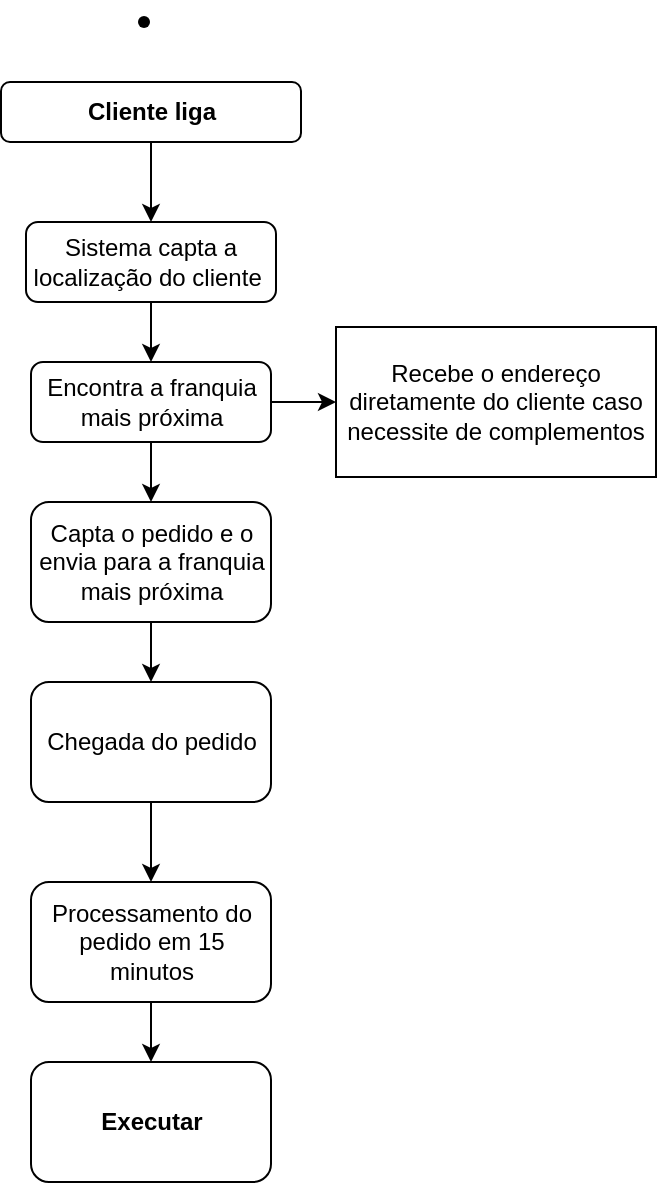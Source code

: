 <mxfile version="24.7.13">
  <diagram name="Página-1" id="nzDrDzXbF5Iy9YIPnIax">
    <mxGraphModel dx="840" dy="452" grid="1" gridSize="10" guides="1" tooltips="1" connect="1" arrows="1" fold="1" page="1" pageScale="1" pageWidth="827" pageHeight="1169" math="0" shadow="0">
      <root>
        <mxCell id="0" />
        <mxCell id="1" parent="0" />
        <mxCell id="0i0pU9Rxsa2nbH2X6kDl-28" style="edgeStyle=orthogonalEdgeStyle;rounded=0;orthogonalLoop=1;jettySize=auto;html=1;entryX=0.5;entryY=0;entryDx=0;entryDy=0;" edge="1" parent="1" source="0i0pU9Rxsa2nbH2X6kDl-1" target="0i0pU9Rxsa2nbH2X6kDl-3">
          <mxGeometry relative="1" as="geometry" />
        </mxCell>
        <mxCell id="0i0pU9Rxsa2nbH2X6kDl-1" value="Cliente liga" style="rounded=1;whiteSpace=wrap;html=1;fontStyle=1" vertex="1" parent="1">
          <mxGeometry x="352.5" y="60" width="150" height="30" as="geometry" />
        </mxCell>
        <mxCell id="0i0pU9Rxsa2nbH2X6kDl-4" style="edgeStyle=orthogonalEdgeStyle;rounded=0;orthogonalLoop=1;jettySize=auto;html=1;" edge="1" parent="1" source="0i0pU9Rxsa2nbH2X6kDl-3" target="0i0pU9Rxsa2nbH2X6kDl-5">
          <mxGeometry relative="1" as="geometry">
            <mxPoint x="427.5" y="150" as="targetPoint" />
          </mxGeometry>
        </mxCell>
        <mxCell id="0i0pU9Rxsa2nbH2X6kDl-3" value="Sistema capta a localização do cliente&amp;nbsp;" style="rounded=1;whiteSpace=wrap;html=1;" vertex="1" parent="1">
          <mxGeometry x="365" y="130" width="125" height="40" as="geometry" />
        </mxCell>
        <mxCell id="0i0pU9Rxsa2nbH2X6kDl-6" style="edgeStyle=orthogonalEdgeStyle;rounded=0;orthogonalLoop=1;jettySize=auto;html=1;" edge="1" parent="1" source="0i0pU9Rxsa2nbH2X6kDl-5" target="0i0pU9Rxsa2nbH2X6kDl-7">
          <mxGeometry relative="1" as="geometry">
            <mxPoint x="530" y="180" as="targetPoint" />
          </mxGeometry>
        </mxCell>
        <mxCell id="0i0pU9Rxsa2nbH2X6kDl-27" style="edgeStyle=orthogonalEdgeStyle;rounded=0;orthogonalLoop=1;jettySize=auto;html=1;entryX=0.5;entryY=0;entryDx=0;entryDy=0;" edge="1" parent="1" source="0i0pU9Rxsa2nbH2X6kDl-5" target="0i0pU9Rxsa2nbH2X6kDl-10">
          <mxGeometry relative="1" as="geometry" />
        </mxCell>
        <mxCell id="0i0pU9Rxsa2nbH2X6kDl-5" value="Encontra a franquia mais próxima" style="rounded=1;whiteSpace=wrap;html=1;" vertex="1" parent="1">
          <mxGeometry x="367.5" y="200" width="120" height="40" as="geometry" />
        </mxCell>
        <mxCell id="0i0pU9Rxsa2nbH2X6kDl-7" value="Recebe o endereço diretamente do cliente caso necessite de complementos" style="rounded=0;whiteSpace=wrap;html=1;" vertex="1" parent="1">
          <mxGeometry x="520" y="182.5" width="160" height="75" as="geometry" />
        </mxCell>
        <mxCell id="0i0pU9Rxsa2nbH2X6kDl-8" style="edgeStyle=orthogonalEdgeStyle;rounded=0;orthogonalLoop=1;jettySize=auto;html=1;exitX=0.5;exitY=1;exitDx=0;exitDy=0;" edge="1" parent="1" source="0i0pU9Rxsa2nbH2X6kDl-7" target="0i0pU9Rxsa2nbH2X6kDl-7">
          <mxGeometry relative="1" as="geometry" />
        </mxCell>
        <mxCell id="0i0pU9Rxsa2nbH2X6kDl-11" style="edgeStyle=orthogonalEdgeStyle;rounded=0;orthogonalLoop=1;jettySize=auto;html=1;" edge="1" parent="1" source="0i0pU9Rxsa2nbH2X6kDl-10" target="0i0pU9Rxsa2nbH2X6kDl-12">
          <mxGeometry relative="1" as="geometry">
            <mxPoint x="427.5" y="320" as="targetPoint" />
          </mxGeometry>
        </mxCell>
        <mxCell id="0i0pU9Rxsa2nbH2X6kDl-10" value="Capta o pedido e o envia para a franquia mais próxima" style="rounded=1;whiteSpace=wrap;html=1;" vertex="1" parent="1">
          <mxGeometry x="367.5" y="270" width="120" height="60" as="geometry" />
        </mxCell>
        <mxCell id="0i0pU9Rxsa2nbH2X6kDl-24" style="edgeStyle=orthogonalEdgeStyle;rounded=0;orthogonalLoop=1;jettySize=auto;html=1;entryX=0.5;entryY=0;entryDx=0;entryDy=0;" edge="1" parent="1" source="0i0pU9Rxsa2nbH2X6kDl-12" target="0i0pU9Rxsa2nbH2X6kDl-18">
          <mxGeometry relative="1" as="geometry" />
        </mxCell>
        <mxCell id="0i0pU9Rxsa2nbH2X6kDl-12" value="Chegada do pedido" style="rounded=1;whiteSpace=wrap;html=1;" vertex="1" parent="1">
          <mxGeometry x="367.5" y="360" width="120" height="60" as="geometry" />
        </mxCell>
        <mxCell id="0i0pU9Rxsa2nbH2X6kDl-26" style="edgeStyle=orthogonalEdgeStyle;rounded=0;orthogonalLoop=1;jettySize=auto;html=1;" edge="1" parent="1" source="0i0pU9Rxsa2nbH2X6kDl-18" target="0i0pU9Rxsa2nbH2X6kDl-20">
          <mxGeometry relative="1" as="geometry" />
        </mxCell>
        <mxCell id="0i0pU9Rxsa2nbH2X6kDl-18" value="Processamento do pedido em 15 minutos" style="rounded=1;whiteSpace=wrap;html=1;" vertex="1" parent="1">
          <mxGeometry x="367.5" y="460" width="120" height="60" as="geometry" />
        </mxCell>
        <mxCell id="0i0pU9Rxsa2nbH2X6kDl-20" value="Executar" style="rounded=1;whiteSpace=wrap;html=1;fontStyle=1" vertex="1" parent="1">
          <mxGeometry x="367.5" y="550" width="120" height="60" as="geometry" />
        </mxCell>
        <mxCell id="0i0pU9Rxsa2nbH2X6kDl-29" value="" style="shape=waypoint;sketch=0;fillStyle=solid;size=6;pointerEvents=1;points=[];fillColor=none;resizable=0;rotatable=0;perimeter=centerPerimeter;snapToPoint=1;fontStyle=1;verticalAlign=middle;fontSize=20;labelBackgroundColor=none;" vertex="1" parent="1">
          <mxGeometry x="414" y="20" width="20" height="20" as="geometry" />
        </mxCell>
      </root>
    </mxGraphModel>
  </diagram>
</mxfile>
